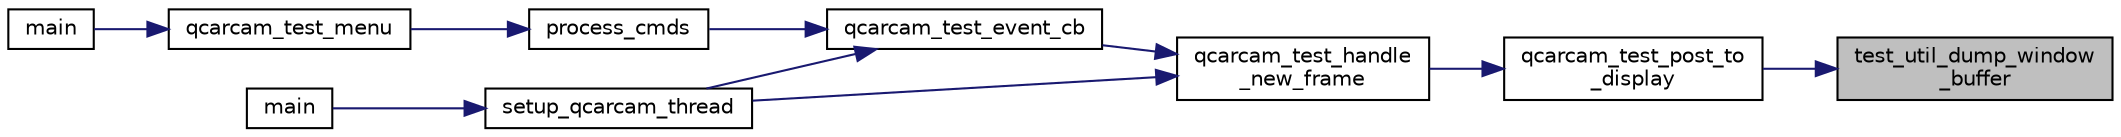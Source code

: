 digraph "test_util_dump_window_buffer"
{
 // LATEX_PDF_SIZE
  edge [fontname="Helvetica",fontsize="10",labelfontname="Helvetica",labelfontsize="10"];
  node [fontname="Helvetica",fontsize="10",shape=record];
  rankdir="RL";
  Node1 [label="test_util_dump_window\l_buffer",height=0.2,width=0.4,color="black", fillcolor="grey75", style="filled", fontcolor="black",tooltip="Dump frame to a file."];
  Node1 -> Node2 [dir="back",color="midnightblue",fontsize="10",style="solid"];
  Node2 [label="qcarcam_test_post_to\l_display",height=0.2,width=0.4,color="black", fillcolor="white", style="filled",URL="$qcarcam__rvc_8cpp.html#a890e54ec2c2b5966688b903e60463af8",tooltip=" "];
  Node2 -> Node3 [dir="back",color="midnightblue",fontsize="10",style="solid"];
  Node3 [label="qcarcam_test_handle\l_new_frame",height=0.2,width=0.4,color="black", fillcolor="white", style="filled",URL="$qcarcam__rvc_8cpp.html#aec784c5d12a56f33367470f1bce01bdd",tooltip=" "];
  Node3 -> Node4 [dir="back",color="midnightblue",fontsize="10",style="solid"];
  Node4 [label="qcarcam_test_event_cb",height=0.2,width=0.4,color="black", fillcolor="white", style="filled",URL="$qcarcam__rvc_8cpp.html#a112471bf458b66abe0dd76c217754482",tooltip=" "];
  Node4 -> Node5 [dir="back",color="midnightblue",fontsize="10",style="solid"];
  Node5 [label="process_cmds",height=0.2,width=0.4,color="black", fillcolor="white", style="filled",URL="$qcarcam__test__menu_8cpp.html#ac8ea3de86b3a9882081ac5c744c4991d",tooltip=" "];
  Node5 -> Node6 [dir="back",color="midnightblue",fontsize="10",style="solid"];
  Node6 [label="qcarcam_test_menu",height=0.2,width=0.4,color="black", fillcolor="white", style="filled",URL="$qcarcam__test_8h.html#a5fad88ee564007c3dca72a3c881e84c0",tooltip=" "];
  Node6 -> Node7 [dir="back",color="midnightblue",fontsize="10",style="solid"];
  Node7 [label="main",height=0.2,width=0.4,color="black", fillcolor="white", style="filled",URL="$qcarcam__test_8cpp.html#a3c04138a5bfe5d72780bb7e82a18e627",tooltip=" "];
  Node4 -> Node8 [dir="back",color="midnightblue",fontsize="10",style="solid"];
  Node8 [label="setup_qcarcam_thread",height=0.2,width=0.4,color="black", fillcolor="white", style="filled",URL="$qcarcam__rvc_8cpp.html#a73b378210720a237fc32a6baf6519779",tooltip=" "];
  Node8 -> Node9 [dir="back",color="midnightblue",fontsize="10",style="solid"];
  Node9 [label="main",height=0.2,width=0.4,color="black", fillcolor="white", style="filled",URL="$qcarcam__rvc_8cpp.html#a3c04138a5bfe5d72780bb7e82a18e627",tooltip=" "];
  Node3 -> Node8 [dir="back",color="midnightblue",fontsize="10",style="solid"];
}
